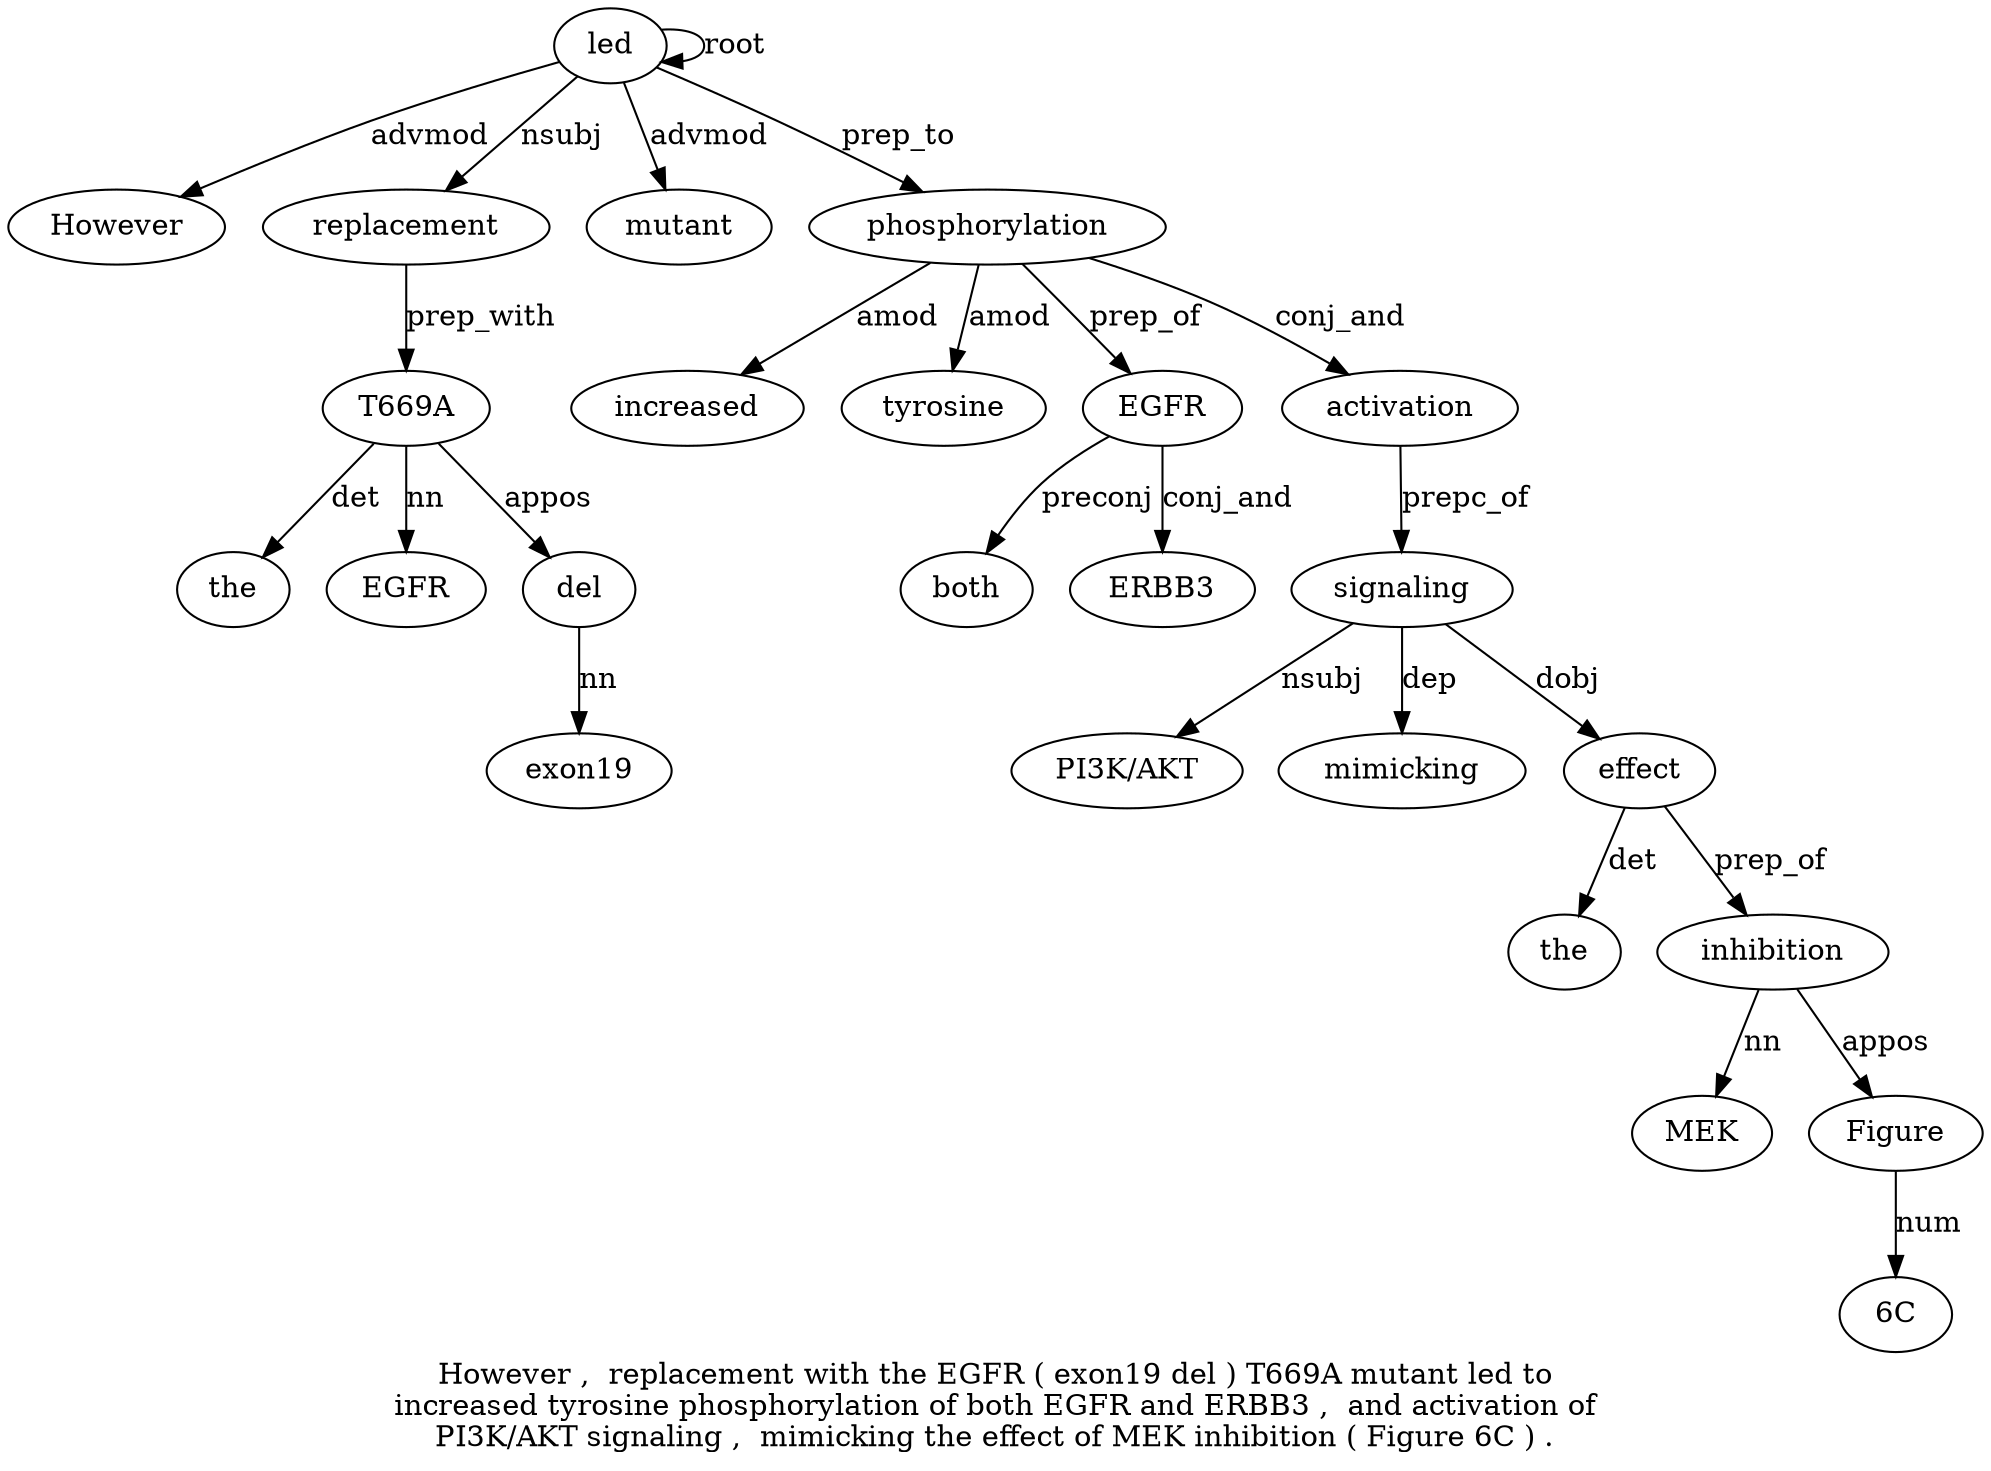 digraph "However ,  replacement with the EGFR ( exon19 del ) T669A mutant led to increased tyrosine phosphorylation of both EGFR and ERBB3 ,  and activation of PI3K/AKT signaling ,  mimicking the effect of MEK inhibition ( Figure 6C ) ." {
label="However ,  replacement with the EGFR ( exon19 del ) T669A mutant led to
increased tyrosine phosphorylation of both EGFR and ERBB3 ,  and activation of
PI3K/AKT signaling ,  mimicking the effect of MEK inhibition ( Figure 6C ) .";
led13 [style=filled, fillcolor=white, label=led];
However1 [style=filled, fillcolor=white, label=However];
led13 -> However1  [label=advmod];
replacement3 [style=filled, fillcolor=white, label=replacement];
led13 -> replacement3  [label=nsubj];
T669A11 [style=filled, fillcolor=white, label=T669A];
the5 [style=filled, fillcolor=white, label=the];
T669A11 -> the5  [label=det];
EGFR6 [style=filled, fillcolor=white, label=EGFR];
T669A11 -> EGFR6  [label=nn];
del9 [style=filled, fillcolor=white, label=del];
exon198 [style=filled, fillcolor=white, label=exon19];
del9 -> exon198  [label=nn];
T669A11 -> del9  [label=appos];
replacement3 -> T669A11  [label=prep_with];
mutant12 [style=filled, fillcolor=white, label=mutant];
led13 -> mutant12  [label=advmod];
led13 -> led13  [label=root];
phosphorylation17 [style=filled, fillcolor=white, label=phosphorylation];
increased15 [style=filled, fillcolor=white, label=increased];
phosphorylation17 -> increased15  [label=amod];
tyrosine16 [style=filled, fillcolor=white, label=tyrosine];
phosphorylation17 -> tyrosine16  [label=amod];
led13 -> phosphorylation17  [label=prep_to];
EGFR20 [style=filled, fillcolor=white, label=EGFR];
both19 [style=filled, fillcolor=white, label=both];
EGFR20 -> both19  [label=preconj];
phosphorylation17 -> EGFR20  [label=prep_of];
ERBB322 [style=filled, fillcolor=white, label=ERBB3];
EGFR20 -> ERBB322  [label=conj_and];
activation25 [style=filled, fillcolor=white, label=activation];
phosphorylation17 -> activation25  [label=conj_and];
signaling28 [style=filled, fillcolor=white, label=signaling];
"PI3K/AKT27" [style=filled, fillcolor=white, label="PI3K/AKT"];
signaling28 -> "PI3K/AKT27"  [label=nsubj];
activation25 -> signaling28  [label=prepc_of];
mimicking30 [style=filled, fillcolor=white, label=mimicking];
signaling28 -> mimicking30  [label=dep];
effect32 [style=filled, fillcolor=white, label=effect];
the31 [style=filled, fillcolor=white, label=the];
effect32 -> the31  [label=det];
signaling28 -> effect32  [label=dobj];
inhibition35 [style=filled, fillcolor=white, label=inhibition];
MEK34 [style=filled, fillcolor=white, label=MEK];
inhibition35 -> MEK34  [label=nn];
effect32 -> inhibition35  [label=prep_of];
Figure37 [style=filled, fillcolor=white, label=Figure];
inhibition35 -> Figure37  [label=appos];
"6C38" [style=filled, fillcolor=white, label="6C"];
Figure37 -> "6C38"  [label=num];
}
